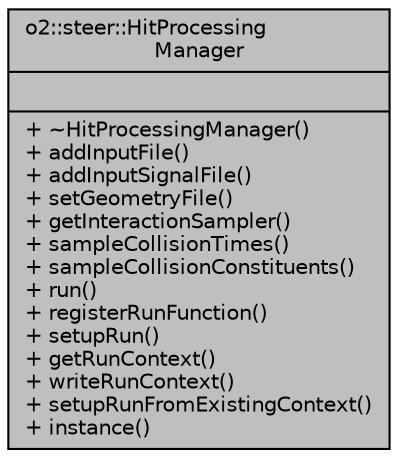 digraph "o2::steer::HitProcessingManager"
{
 // INTERACTIVE_SVG=YES
  bgcolor="transparent";
  edge [fontname="Helvetica",fontsize="10",labelfontname="Helvetica",labelfontsize="10"];
  node [fontname="Helvetica",fontsize="10",shape=record];
  Node1 [label="{o2::steer::HitProcessing\lManager\n||+ ~HitProcessingManager()\l+ addInputFile()\l+ addInputSignalFile()\l+ setGeometryFile()\l+ getInteractionSampler()\l+ sampleCollisionTimes()\l+ sampleCollisionConstituents()\l+ run()\l+ registerRunFunction()\l+ setupRun()\l+ getRunContext()\l+ writeRunContext()\l+ setupRunFromExistingContext()\l+ instance()\l}",height=0.2,width=0.4,color="black", fillcolor="grey75", style="filled" fontcolor="black"];
}
